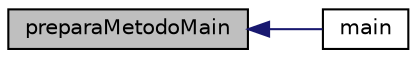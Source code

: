 digraph "preparaMetodoMain"
{
 // INTERACTIVE_SVG=YES
  edge [fontname="Helvetica",fontsize="10",labelfontname="Helvetica",labelfontsize="10"];
  node [fontname="Helvetica",fontsize="10",shape=record];
  rankdir="LR";
  Node282 [label="preparaMetodoMain",height=0.2,width=0.4,color="black", fillcolor="grey75", style="filled", fontcolor="black"];
  Node282 -> Node283 [dir="back",color="midnightblue",fontsize="10",style="solid"];
  Node283 [label="main",height=0.2,width=0.4,color="black", fillcolor="white", style="filled",URL="$main_8c.html#a0ddf1224851353fc92bfbff6f499fa97"];
}
